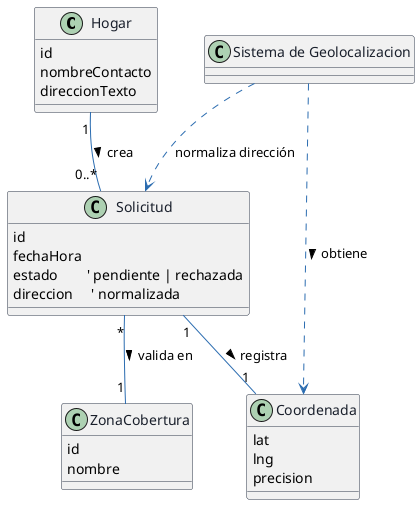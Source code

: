 @startuml
' ===== Aspecto visual opcional =====
skinparam classAttributeIconSize 0
skinparam ArrowColor #2b6cb0
skinparam ClassBorderColor #2d3748
skinparam ClassFontColor #1a202c
skinparam DefaultFontName Helvetica

' ===== Entidades del dominio del DSS US2 =====
class Hogar {
  id
  nombreContacto
  direccionTexto
}

class Solicitud {
  id
  fechaHora
  estado        ' pendiente | rechazada
  direccion     ' normalizada
}

class Coordenada {
  lat
  lng
  precision
}


class ZonaCobertura {
  id
  nombre
}


' ===== Relaciones (Pertenecientes al DSS) =====
Hogar "1" -- "0..*" Solicitud : crea >
Solicitud "1" -- "1" Coordenada : registra >
' Por el alt del DSS: puede quedar sin zona si está "fuera de cobertura"
Solicitud "*" -- "1" ZonaCobertura : valida en >

' (Opcional) provienen de un servicio externo
"Sistema de Geolocalizacion" ..> Coordenada : obtiene >
"Sistema de Geolocalizacion" ..> Solicitud : normaliza dirección
}
@enduml

